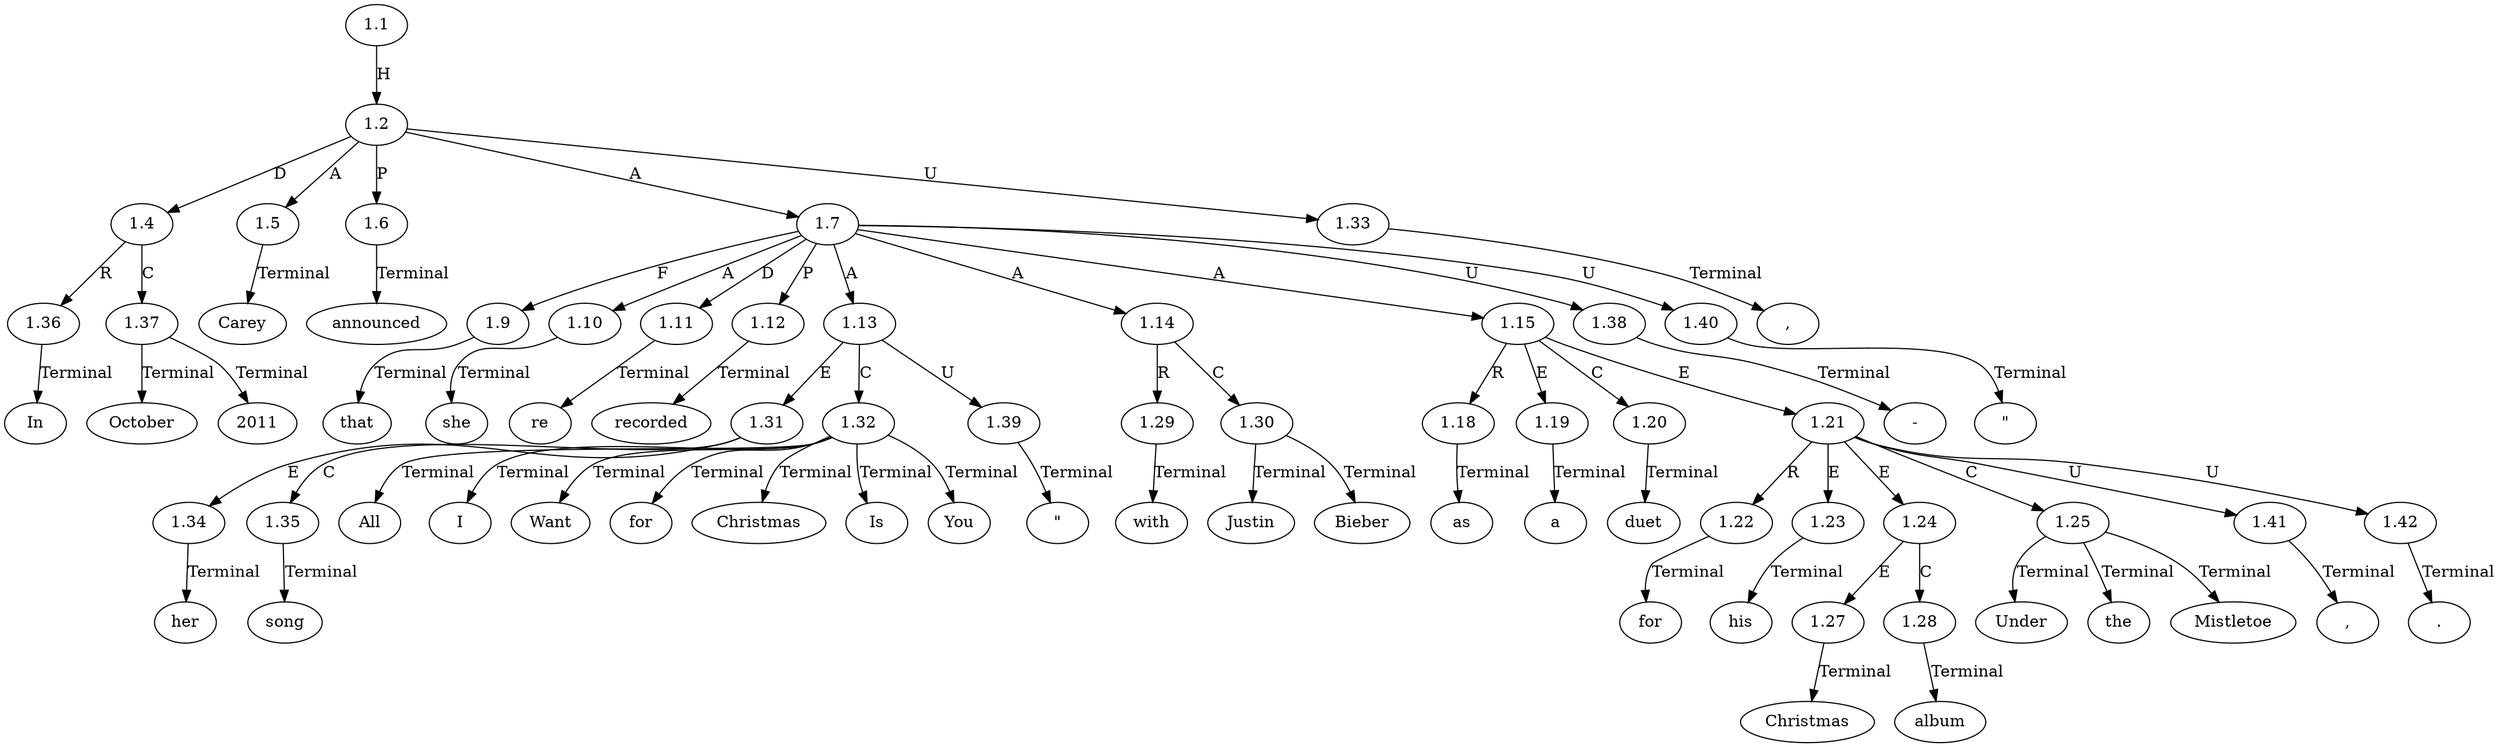 // Graph
digraph {
	0.1 [label=In ordering=out]
	0.10 [label="-" ordering=out]
	0.11 [label=recorded ordering=out]
	0.12 [label=her ordering=out]
	0.13 [label=song ordering=out]
	0.14 [label="\"" ordering=out]
	0.15 [label=All ordering=out]
	0.16 [label=I ordering=out]
	0.17 [label=Want ordering=out]
	0.18 [label=for ordering=out]
	0.19 [label=Christmas ordering=out]
	0.2 [label=October ordering=out]
	0.20 [label=Is ordering=out]
	0.21 [label=You ordering=out]
	0.22 [label="\"" ordering=out]
	0.23 [label=with ordering=out]
	0.24 [label=Justin ordering=out]
	0.25 [label=Bieber ordering=out]
	0.26 [label=as ordering=out]
	0.27 [label=a ordering=out]
	0.28 [label=duet ordering=out]
	0.29 [label=for ordering=out]
	0.3 [label=2011 ordering=out]
	0.30 [label=his ordering=out]
	0.31 [label=Christmas ordering=out]
	0.32 [label=album ordering=out]
	0.33 [label="," ordering=out]
	0.34 [label=Under ordering=out]
	0.35 [label=the ordering=out]
	0.36 [label=Mistletoe ordering=out]
	0.37 [label="." ordering=out]
	0.4 [label="," ordering=out]
	0.5 [label=Carey ordering=out]
	0.6 [label=announced ordering=out]
	0.7 [label=that ordering=out]
	0.8 [label=she ordering=out]
	0.9 [label=re ordering=out]
	1.1 [label=1.1 ordering=out]
	1.2 [label=1.2 ordering=out]
	1.4 [label=1.4 ordering=out]
	1.5 [label=1.5 ordering=out]
	1.6 [label=1.6 ordering=out]
	1.7 [label=1.7 ordering=out]
	1.9 [label=1.9 ordering=out]
	1.10 [label=1.10 ordering=out]
	1.11 [label=1.11 ordering=out]
	1.12 [label=1.12 ordering=out]
	1.13 [label=1.13 ordering=out]
	1.14 [label=1.14 ordering=out]
	1.15 [label=1.15 ordering=out]
	1.18 [label=1.18 ordering=out]
	1.19 [label=1.19 ordering=out]
	1.20 [label=1.20 ordering=out]
	1.21 [label=1.21 ordering=out]
	1.22 [label=1.22 ordering=out]
	1.23 [label=1.23 ordering=out]
	1.24 [label=1.24 ordering=out]
	1.25 [label=1.25 ordering=out]
	1.27 [label=1.27 ordering=out]
	1.28 [label=1.28 ordering=out]
	1.29 [label=1.29 ordering=out]
	1.30 [label=1.30 ordering=out]
	1.31 [label=1.31 ordering=out]
	1.32 [label=1.32 ordering=out]
	1.33 [label=1.33 ordering=out]
	1.34 [label=1.34 ordering=out]
	1.35 [label=1.35 ordering=out]
	1.36 [label=1.36 ordering=out]
	1.37 [label=1.37 ordering=out]
	1.38 [label=1.38 ordering=out]
	1.39 [label=1.39 ordering=out]
	1.40 [label=1.40 ordering=out]
	1.41 [label=1.41 ordering=out]
	1.42 [label=1.42 ordering=out]
	1.1 -> 1.2 [label=H ordering=out]
	1.2 -> 1.4 [label=D ordering=out]
	1.2 -> 1.5 [label=A ordering=out]
	1.2 -> 1.6 [label=P ordering=out]
	1.2 -> 1.7 [label=A ordering=out]
	1.2 -> 1.33 [label=U ordering=out]
	1.4 -> 1.36 [label=R ordering=out]
	1.4 -> 1.37 [label=C ordering=out]
	1.5 -> 0.5 [label=Terminal ordering=out]
	1.6 -> 0.6 [label=Terminal ordering=out]
	1.7 -> 1.9 [label=F ordering=out]
	1.7 -> 1.10 [label=A ordering=out]
	1.7 -> 1.11 [label=D ordering=out]
	1.7 -> 1.12 [label=P ordering=out]
	1.7 -> 1.13 [label=A ordering=out]
	1.7 -> 1.14 [label=A ordering=out]
	1.7 -> 1.15 [label=A ordering=out]
	1.7 -> 1.38 [label=U ordering=out]
	1.7 -> 1.40 [label=U ordering=out]
	1.9 -> 0.7 [label=Terminal ordering=out]
	1.10 -> 0.8 [label=Terminal ordering=out]
	1.11 -> 0.9 [label=Terminal ordering=out]
	1.12 -> 0.11 [label=Terminal ordering=out]
	1.13 -> 1.31 [label=E ordering=out]
	1.13 -> 1.32 [label=C ordering=out]
	1.13 -> 1.39 [label=U ordering=out]
	1.14 -> 1.29 [label=R ordering=out]
	1.14 -> 1.30 [label=C ordering=out]
	1.15 -> 1.18 [label=R ordering=out]
	1.15 -> 1.19 [label=E ordering=out]
	1.15 -> 1.20 [label=C ordering=out]
	1.15 -> 1.21 [label=E ordering=out]
	1.18 -> 0.26 [label=Terminal ordering=out]
	1.19 -> 0.27 [label=Terminal ordering=out]
	1.20 -> 0.28 [label=Terminal ordering=out]
	1.21 -> 1.22 [label=R ordering=out]
	1.21 -> 1.23 [label=E ordering=out]
	1.21 -> 1.24 [label=E ordering=out]
	1.21 -> 1.25 [label=C ordering=out]
	1.21 -> 1.41 [label=U ordering=out]
	1.21 -> 1.42 [label=U ordering=out]
	1.22 -> 0.29 [label=Terminal ordering=out]
	1.23 -> 0.30 [label=Terminal ordering=out]
	1.24 -> 1.27 [label=E ordering=out]
	1.24 -> 1.28 [label=C ordering=out]
	1.25 -> 0.34 [label=Terminal ordering=out]
	1.25 -> 0.35 [label=Terminal ordering=out]
	1.25 -> 0.36 [label=Terminal ordering=out]
	1.27 -> 0.31 [label=Terminal ordering=out]
	1.28 -> 0.32 [label=Terminal ordering=out]
	1.29 -> 0.23 [label=Terminal ordering=out]
	1.30 -> 0.24 [label=Terminal ordering=out]
	1.30 -> 0.25 [label=Terminal ordering=out]
	1.31 -> 1.34 [label=E ordering=out]
	1.31 -> 1.35 [label=C ordering=out]
	1.32 -> 0.15 [label=Terminal ordering=out]
	1.32 -> 0.16 [label=Terminal ordering=out]
	1.32 -> 0.17 [label=Terminal ordering=out]
	1.32 -> 0.18 [label=Terminal ordering=out]
	1.32 -> 0.19 [label=Terminal ordering=out]
	1.32 -> 0.20 [label=Terminal ordering=out]
	1.32 -> 0.21 [label=Terminal ordering=out]
	1.33 -> 0.4 [label=Terminal ordering=out]
	1.34 -> 0.12 [label=Terminal ordering=out]
	1.35 -> 0.13 [label=Terminal ordering=out]
	1.36 -> 0.1 [label=Terminal ordering=out]
	1.37 -> 0.2 [label=Terminal ordering=out]
	1.37 -> 0.3 [label=Terminal ordering=out]
	1.38 -> 0.10 [label=Terminal ordering=out]
	1.39 -> 0.14 [label=Terminal ordering=out]
	1.40 -> 0.22 [label=Terminal ordering=out]
	1.41 -> 0.33 [label=Terminal ordering=out]
	1.42 -> 0.37 [label=Terminal ordering=out]
}
